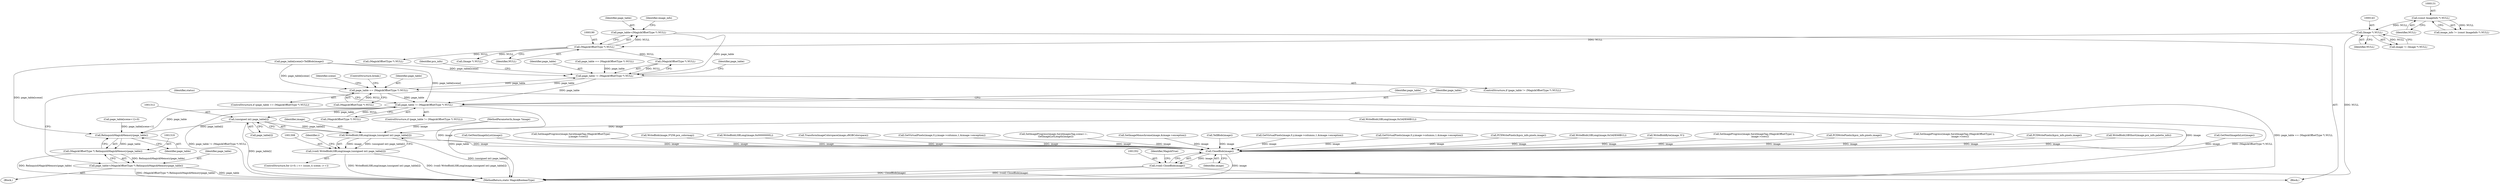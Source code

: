 digraph "0_ImageMagick_560e6e512961008938aa1d1b9aab06347b1c8f9b@pointer" {
"1000187" [label="(Call,page_table=(MagickOffsetType *) NULL)"];
"1000189" [label="(Call,(MagickOffsetType *) NULL)"];
"1000142" [label="(Call,(Image *) NULL)"];
"1000130" [label="(Call,(const ImageInfo *) NULL)"];
"1000257" [label="(Call,page_table != (MagickOffsetType *) NULL)"];
"1001222" [label="(Call,page_table == (MagickOffsetType *) NULL)"];
"1001265" [label="(Call,page_table != (MagickOffsetType *) NULL)"];
"1001311" [label="(Call,(unsigned int) page_table[i])"];
"1001309" [label="(Call,WriteBlobLSBLong(image,(unsigned int) page_table[i]))"];
"1001307" [label="(Call,(void) WriteBlobLSBLong(image,(unsigned int) page_table[i]))"];
"1001353" [label="(Call,CloseBlob(image))"];
"1001351" [label="(Call,(void) CloseBlob(image))"];
"1001320" [label="(Call,RelinquishMagickMemory(page_table))"];
"1001318" [label="(Call,(MagickOffsetType *) RelinquishMagickMemory(page_table))"];
"1001316" [label="(Call,page_table=(MagickOffsetType *) RelinquishMagickMemory(page_table))"];
"1001221" [label="(ControlStructure,if (page_table == (MagickOffsetType *) NULL))"];
"1000189" [label="(Call,(MagickOffsetType *) NULL)"];
"1000130" [label="(Call,(const ImageInfo *) NULL)"];
"1001273" [label="(Identifier,page_table)"];
"1000184" [label="(Call,TransformImageColorspace(image,sRGBColorspace))"];
"1001317" [label="(Identifier,page_table)"];
"1000142" [label="(Call,(Image *) NULL)"];
"1000111" [label="(Block,)"];
"1001313" [label="(Call,page_table[i])"];
"1000777" [label="(Call,GetVirtualPixels(image,0,y,image->columns,1,&image->exception))"];
"1001267" [label="(Call,(MagickOffsetType *) NULL)"];
"1001247" [label="(Call,SetImageProgress(image,SaveImagesTag,scene++,\n      GetImageListLength(image)))"];
"1000303" [label="(Call,SetImageMonochrome(image,&image->exception))"];
"1000197" [label="(Identifier,image_info)"];
"1000264" [label="(Identifier,page_table)"];
"1001320" [label="(Call,RelinquishMagickMemory(page_table))"];
"1000110" [label="(MethodParameterIn,Image *image)"];
"1000144" [label="(Identifier,NULL)"];
"1001230" [label="(Identifier,scene)"];
"1001306" [label="(Identifier,i)"];
"1001227" [label="(ControlStructure,break;)"];
"1000270" [label="(Identifier,pcx_info)"];
"1000266" [label="(Call,TellBlob(image))"];
"1000205" [label="(Call,(Image *) NULL)"];
"1001318" [label="(Call,(MagickOffsetType *) RelinquishMagickMemory(page_table))"];
"1001266" [label="(Identifier,page_table)"];
"1000256" [label="(ControlStructure,if (page_table != (MagickOffsetType *) NULL))"];
"1001296" [label="(ControlStructure,for (i=0; i <= (ssize_t) scene; i++))"];
"1000258" [label="(Identifier,page_table)"];
"1000966" [label="(Call,GetVirtualPixels(image,0,y,image->columns,1,&image->exception))"];
"1001271" [label="(Call,page_table[scene+1]=0)"];
"1001264" [label="(ControlStructure,if (page_table != (MagickOffsetType *) NULL))"];
"1001311" [label="(Call,(unsigned int) page_table[i])"];
"1001069" [label="(Call,GetVirtualPixels(image,0,y,image->columns,1,&image->exception))"];
"1000191" [label="(Identifier,NULL)"];
"1001321" [label="(Identifier,page_table)"];
"1001324" [label="(Identifier,status)"];
"1000262" [label="(Call,page_table[scene]=TellBlob(image))"];
"1000187" [label="(Call,page_table=(MagickOffsetType *) NULL)"];
"1000257" [label="(Call,page_table != (MagickOffsetType *) NULL)"];
"1001307" [label="(Call,(void) WriteBlobLSBLong(image,(unsigned int) page_table[i]))"];
"1001351" [label="(Call,(void) CloseBlob(image))"];
"1001357" [label="(MethodReturn,static MagickBooleanType)"];
"1001309" [label="(Call,WriteBlobLSBLong(image,(unsigned int) page_table[i]))"];
"1000910" [label="(Call,PCXWritePixels(&pcx_info,pixels,image))"];
"1000216" [label="(Call,WriteBlobLSBLong(image,0x3ADE68B1L))"];
"1000687" [label="(Call,WriteBlobByte(image,'\0'))"];
"1000128" [label="(Call,image_info != (const ImageInfo *) NULL)"];
"1001222" [label="(Call,page_table == (MagickOffsetType *) NULL)"];
"1001356" [label="(Identifier,MagickTrue)"];
"1001223" [label="(Identifier,page_table)"];
"1000928" [label="(Call,SetImageProgress(image,SaveImageTag,(MagickOffsetType) y,\n                image->rows))"];
"1001164" [label="(Call,PCXWritePixels(&pcx_info,pixels,image))"];
"1000231" [label="(Call,(MagickOffsetType *) NULL)"];
"1000259" [label="(Call,(MagickOffsetType *) NULL)"];
"1001035" [label="(Call,SetImageProgress(image,SaveImageTag,(MagickOffsetType) y,\n                image->rows))"];
"1001017" [label="(Call,PCXWritePixels(&pcx_info,pixels,image))"];
"1000671" [label="(Call,WriteBlobLSBShort(image,pcx_info.palette_info))"];
"1001270" [label="(Block,)"];
"1001224" [label="(Call,(MagickOffsetType *) NULL)"];
"1001293" [label="(Call,WriteBlobLSBLong(image,0x3ADE68B1L))"];
"1000203" [label="(Call,GetNextImageInList(image))"];
"1001316" [label="(Call,page_table=(MagickOffsetType *) RelinquishMagickMemory(page_table))"];
"1001354" [label="(Identifier,image)"];
"1001353" [label="(Call,CloseBlob(image))"];
"1001235" [label="(Call,GetNextImageInList(image))"];
"1001182" [label="(Call,SetImageProgress(image,SaveImageTag,(MagickOffsetType)\n                    y,image->rows))"];
"1001310" [label="(Identifier,image)"];
"1001265" [label="(Call,page_table != (MagickOffsetType *) NULL)"];
"1001205" [label="(Call,WriteBlob(image,3*256,pcx_colormap))"];
"1000248" [label="(Call,WriteBlobLSBLong(image,0x00000000L))"];
"1000132" [label="(Identifier,NULL)"];
"1000229" [label="(Call,page_table == (MagickOffsetType *) NULL)"];
"1000140" [label="(Call,image != (Image *) NULL)"];
"1000188" [label="(Identifier,page_table)"];
"1000187" -> "1000111"  [label="AST: "];
"1000187" -> "1000189"  [label="CFG: "];
"1000188" -> "1000187"  [label="AST: "];
"1000189" -> "1000187"  [label="AST: "];
"1000197" -> "1000187"  [label="CFG: "];
"1000189" -> "1000187"  [label="DDG: NULL"];
"1000187" -> "1000257"  [label="DDG: page_table"];
"1000189" -> "1000191"  [label="CFG: "];
"1000190" -> "1000189"  [label="AST: "];
"1000191" -> "1000189"  [label="AST: "];
"1000142" -> "1000189"  [label="DDG: NULL"];
"1000189" -> "1000205"  [label="DDG: NULL"];
"1000189" -> "1000231"  [label="DDG: NULL"];
"1000189" -> "1000259"  [label="DDG: NULL"];
"1000142" -> "1000140"  [label="AST: "];
"1000142" -> "1000144"  [label="CFG: "];
"1000143" -> "1000142"  [label="AST: "];
"1000144" -> "1000142"  [label="AST: "];
"1000140" -> "1000142"  [label="CFG: "];
"1000142" -> "1001357"  [label="DDG: NULL"];
"1000142" -> "1000140"  [label="DDG: NULL"];
"1000130" -> "1000142"  [label="DDG: NULL"];
"1000130" -> "1000128"  [label="AST: "];
"1000130" -> "1000132"  [label="CFG: "];
"1000131" -> "1000130"  [label="AST: "];
"1000132" -> "1000130"  [label="AST: "];
"1000128" -> "1000130"  [label="CFG: "];
"1000130" -> "1000128"  [label="DDG: NULL"];
"1000257" -> "1000256"  [label="AST: "];
"1000257" -> "1000259"  [label="CFG: "];
"1000258" -> "1000257"  [label="AST: "];
"1000259" -> "1000257"  [label="AST: "];
"1000264" -> "1000257"  [label="CFG: "];
"1000270" -> "1000257"  [label="CFG: "];
"1001222" -> "1000257"  [label="DDG: page_table"];
"1000262" -> "1000257"  [label="DDG: page_table[scene]"];
"1000229" -> "1000257"  [label="DDG: page_table"];
"1000259" -> "1000257"  [label="DDG: NULL"];
"1000257" -> "1001222"  [label="DDG: page_table"];
"1000257" -> "1001265"  [label="DDG: page_table"];
"1001222" -> "1001221"  [label="AST: "];
"1001222" -> "1001224"  [label="CFG: "];
"1001223" -> "1001222"  [label="AST: "];
"1001224" -> "1001222"  [label="AST: "];
"1001227" -> "1001222"  [label="CFG: "];
"1001230" -> "1001222"  [label="CFG: "];
"1001222" -> "1001357"  [label="DDG: page_table == (MagickOffsetType *) NULL"];
"1000262" -> "1001222"  [label="DDG: page_table[scene]"];
"1001224" -> "1001222"  [label="DDG: NULL"];
"1001222" -> "1001265"  [label="DDG: page_table"];
"1001265" -> "1001264"  [label="AST: "];
"1001265" -> "1001267"  [label="CFG: "];
"1001266" -> "1001265"  [label="AST: "];
"1001267" -> "1001265"  [label="AST: "];
"1001273" -> "1001265"  [label="CFG: "];
"1001324" -> "1001265"  [label="CFG: "];
"1001265" -> "1001357"  [label="DDG: page_table != (MagickOffsetType *) NULL"];
"1001265" -> "1001357"  [label="DDG: page_table"];
"1001265" -> "1001357"  [label="DDG: (MagickOffsetType *) NULL"];
"1000262" -> "1001265"  [label="DDG: page_table[scene]"];
"1001267" -> "1001265"  [label="DDG: NULL"];
"1001265" -> "1001311"  [label="DDG: page_table"];
"1001265" -> "1001320"  [label="DDG: page_table"];
"1001311" -> "1001309"  [label="AST: "];
"1001311" -> "1001313"  [label="CFG: "];
"1001312" -> "1001311"  [label="AST: "];
"1001313" -> "1001311"  [label="AST: "];
"1001309" -> "1001311"  [label="CFG: "];
"1001311" -> "1001357"  [label="DDG: page_table[i]"];
"1001311" -> "1001309"  [label="DDG: page_table[i]"];
"1001311" -> "1001320"  [label="DDG: page_table[i]"];
"1001309" -> "1001307"  [label="AST: "];
"1001310" -> "1001309"  [label="AST: "];
"1001307" -> "1001309"  [label="CFG: "];
"1001309" -> "1001357"  [label="DDG: (unsigned int) page_table[i]"];
"1001309" -> "1001307"  [label="DDG: image"];
"1001309" -> "1001307"  [label="DDG: (unsigned int) page_table[i]"];
"1001293" -> "1001309"  [label="DDG: image"];
"1000110" -> "1001309"  [label="DDG: image"];
"1001309" -> "1001353"  [label="DDG: image"];
"1001307" -> "1001296"  [label="AST: "];
"1001308" -> "1001307"  [label="AST: "];
"1001306" -> "1001307"  [label="CFG: "];
"1001307" -> "1001357"  [label="DDG: WriteBlobLSBLong(image,(unsigned int) page_table[i])"];
"1001307" -> "1001357"  [label="DDG: (void) WriteBlobLSBLong(image,(unsigned int) page_table[i])"];
"1001353" -> "1001351"  [label="AST: "];
"1001353" -> "1001354"  [label="CFG: "];
"1001354" -> "1001353"  [label="AST: "];
"1001351" -> "1001353"  [label="CFG: "];
"1001353" -> "1001357"  [label="DDG: image"];
"1001353" -> "1001351"  [label="DDG: image"];
"1001017" -> "1001353"  [label="DDG: image"];
"1000303" -> "1001353"  [label="DDG: image"];
"1000216" -> "1001353"  [label="DDG: image"];
"1000966" -> "1001353"  [label="DDG: image"];
"1000671" -> "1001353"  [label="DDG: image"];
"1001205" -> "1001353"  [label="DDG: image"];
"1001182" -> "1001353"  [label="DDG: image"];
"1000777" -> "1001353"  [label="DDG: image"];
"1000910" -> "1001353"  [label="DDG: image"];
"1000248" -> "1001353"  [label="DDG: image"];
"1000203" -> "1001353"  [label="DDG: image"];
"1001035" -> "1001353"  [label="DDG: image"];
"1000184" -> "1001353"  [label="DDG: image"];
"1000928" -> "1001353"  [label="DDG: image"];
"1000266" -> "1001353"  [label="DDG: image"];
"1001164" -> "1001353"  [label="DDG: image"];
"1001293" -> "1001353"  [label="DDG: image"];
"1001069" -> "1001353"  [label="DDG: image"];
"1000687" -> "1001353"  [label="DDG: image"];
"1001235" -> "1001353"  [label="DDG: image"];
"1001247" -> "1001353"  [label="DDG: image"];
"1000110" -> "1001353"  [label="DDG: image"];
"1001351" -> "1000111"  [label="AST: "];
"1001352" -> "1001351"  [label="AST: "];
"1001356" -> "1001351"  [label="CFG: "];
"1001351" -> "1001357"  [label="DDG: CloseBlob(image)"];
"1001351" -> "1001357"  [label="DDG: (void) CloseBlob(image)"];
"1001320" -> "1001318"  [label="AST: "];
"1001320" -> "1001321"  [label="CFG: "];
"1001321" -> "1001320"  [label="AST: "];
"1001318" -> "1001320"  [label="CFG: "];
"1001320" -> "1001318"  [label="DDG: page_table"];
"1001271" -> "1001320"  [label="DDG: page_table[scene+1]"];
"1000262" -> "1001320"  [label="DDG: page_table[scene]"];
"1001318" -> "1001316"  [label="AST: "];
"1001319" -> "1001318"  [label="AST: "];
"1001316" -> "1001318"  [label="CFG: "];
"1001318" -> "1001357"  [label="DDG: RelinquishMagickMemory(page_table)"];
"1001318" -> "1001316"  [label="DDG: RelinquishMagickMemory(page_table)"];
"1001316" -> "1001270"  [label="AST: "];
"1001317" -> "1001316"  [label="AST: "];
"1001324" -> "1001316"  [label="CFG: "];
"1001316" -> "1001357"  [label="DDG: (MagickOffsetType *) RelinquishMagickMemory(page_table)"];
"1001316" -> "1001357"  [label="DDG: page_table"];
}

